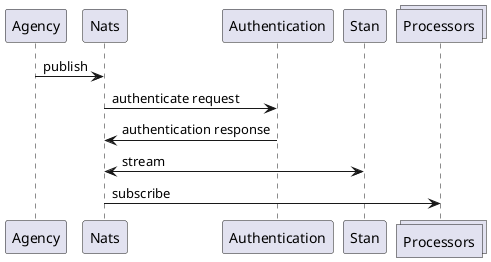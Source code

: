 @startuml
Agency -> Nats: publish
Nats -> Authentication: authenticate request
Nats <- Authentication: authentication response
Nats <-> Stan: stream
collections Processors
Processors <- Nats: subscribe
@enduml